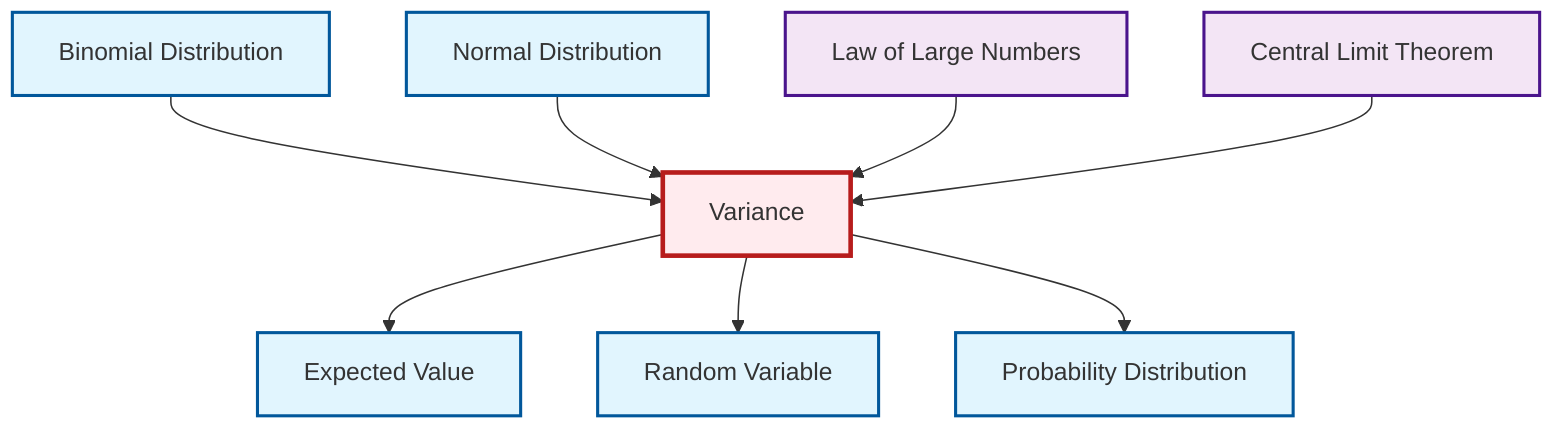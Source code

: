 graph TD
    classDef definition fill:#e1f5fe,stroke:#01579b,stroke-width:2px
    classDef theorem fill:#f3e5f5,stroke:#4a148c,stroke-width:2px
    classDef axiom fill:#fff3e0,stroke:#e65100,stroke-width:2px
    classDef example fill:#e8f5e9,stroke:#1b5e20,stroke-width:2px
    classDef current fill:#ffebee,stroke:#b71c1c,stroke-width:3px
    def-normal-distribution["Normal Distribution"]:::definition
    def-binomial-distribution["Binomial Distribution"]:::definition
    def-variance["Variance"]:::definition
    def-expectation["Expected Value"]:::definition
    thm-central-limit["Central Limit Theorem"]:::theorem
    def-probability-distribution["Probability Distribution"]:::definition
    def-random-variable["Random Variable"]:::definition
    thm-law-of-large-numbers["Law of Large Numbers"]:::theorem
    def-binomial-distribution --> def-variance
    def-normal-distribution --> def-variance
    def-variance --> def-expectation
    thm-law-of-large-numbers --> def-variance
    def-variance --> def-random-variable
    thm-central-limit --> def-variance
    def-variance --> def-probability-distribution
    class def-variance current